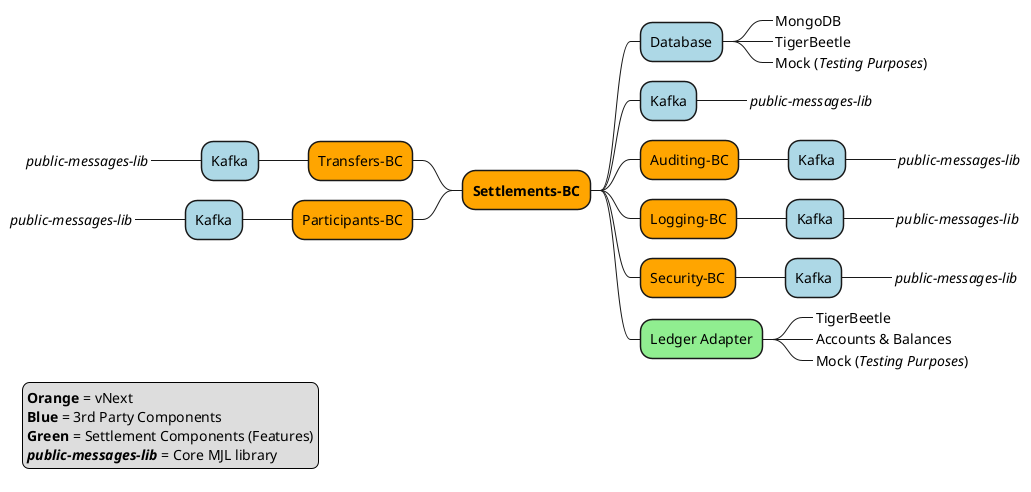 @startmindmap
+[#Orange] **Settlements-BC**
++[#Lightblue] Database
+++_ MongoDB
+++_ TigerBeetle
+++_ Mock (//Testing Purposes//)
++[#Lightblue] Kafka
+++_ //public-messages-lib//
++[#Orange] Auditing-BC
+++[#Lightblue] Kafka
++++_ //public-messages-lib//
++[#Orange] Logging-BC
+++[#Lightblue] Kafka
++++_ //public-messages-lib//
++[#Orange] Security-BC
+++[#Lightblue] Kafka
++++_ //public-messages-lib//
++[#LightGreen] Ledger Adapter
***_ TigerBeetle
***_ Accounts & Balances
***_ Mock (//Testing Purposes//)
--[#Orange] Transfers-BC
---[#Lightblue] Kafka
----_ //public-messages-lib//
--[#Orange] Participants-BC
---[#Lightblue] Kafka
----_ //public-messages-lib//

legend left
**Orange** = vNext
**Blue** = 3rd Party Components
**Green** = Settlement Components (Features)
**//public-messages-lib//** = Core MJL library
endlegend

@endmindmap
